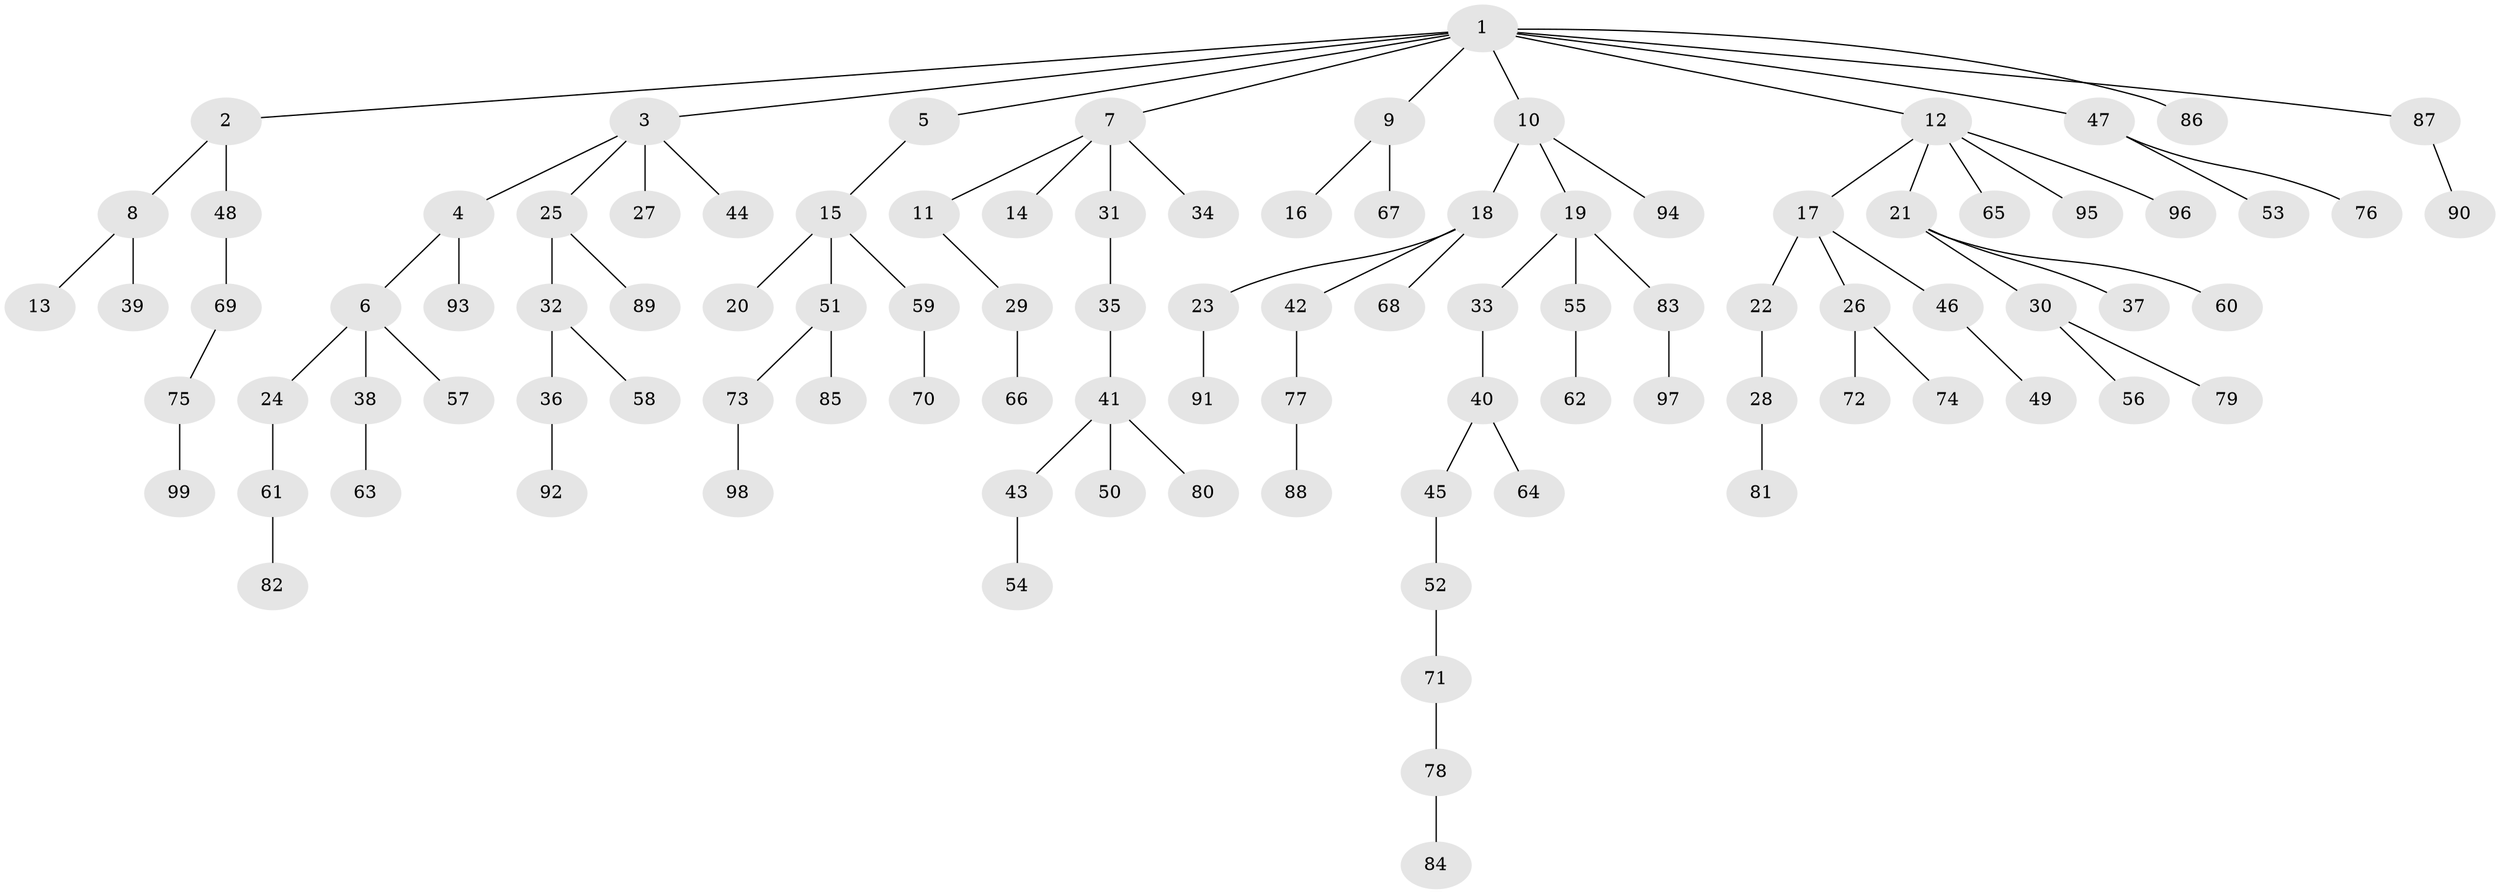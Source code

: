 // coarse degree distribution, {2: 0.30612244897959184, 1: 0.6326530612244898, 4: 0.02040816326530612, 6: 0.02040816326530612, 25: 0.02040816326530612}
// Generated by graph-tools (version 1.1) at 2025/56/03/04/25 21:56:09]
// undirected, 99 vertices, 98 edges
graph export_dot {
graph [start="1"]
  node [color=gray90,style=filled];
  1;
  2;
  3;
  4;
  5;
  6;
  7;
  8;
  9;
  10;
  11;
  12;
  13;
  14;
  15;
  16;
  17;
  18;
  19;
  20;
  21;
  22;
  23;
  24;
  25;
  26;
  27;
  28;
  29;
  30;
  31;
  32;
  33;
  34;
  35;
  36;
  37;
  38;
  39;
  40;
  41;
  42;
  43;
  44;
  45;
  46;
  47;
  48;
  49;
  50;
  51;
  52;
  53;
  54;
  55;
  56;
  57;
  58;
  59;
  60;
  61;
  62;
  63;
  64;
  65;
  66;
  67;
  68;
  69;
  70;
  71;
  72;
  73;
  74;
  75;
  76;
  77;
  78;
  79;
  80;
  81;
  82;
  83;
  84;
  85;
  86;
  87;
  88;
  89;
  90;
  91;
  92;
  93;
  94;
  95;
  96;
  97;
  98;
  99;
  1 -- 2;
  1 -- 3;
  1 -- 5;
  1 -- 7;
  1 -- 9;
  1 -- 10;
  1 -- 12;
  1 -- 47;
  1 -- 86;
  1 -- 87;
  2 -- 8;
  2 -- 48;
  3 -- 4;
  3 -- 25;
  3 -- 27;
  3 -- 44;
  4 -- 6;
  4 -- 93;
  5 -- 15;
  6 -- 24;
  6 -- 38;
  6 -- 57;
  7 -- 11;
  7 -- 14;
  7 -- 31;
  7 -- 34;
  8 -- 13;
  8 -- 39;
  9 -- 16;
  9 -- 67;
  10 -- 18;
  10 -- 19;
  10 -- 94;
  11 -- 29;
  12 -- 17;
  12 -- 21;
  12 -- 65;
  12 -- 95;
  12 -- 96;
  15 -- 20;
  15 -- 51;
  15 -- 59;
  17 -- 22;
  17 -- 26;
  17 -- 46;
  18 -- 23;
  18 -- 42;
  18 -- 68;
  19 -- 33;
  19 -- 55;
  19 -- 83;
  21 -- 30;
  21 -- 37;
  21 -- 60;
  22 -- 28;
  23 -- 91;
  24 -- 61;
  25 -- 32;
  25 -- 89;
  26 -- 72;
  26 -- 74;
  28 -- 81;
  29 -- 66;
  30 -- 56;
  30 -- 79;
  31 -- 35;
  32 -- 36;
  32 -- 58;
  33 -- 40;
  35 -- 41;
  36 -- 92;
  38 -- 63;
  40 -- 45;
  40 -- 64;
  41 -- 43;
  41 -- 50;
  41 -- 80;
  42 -- 77;
  43 -- 54;
  45 -- 52;
  46 -- 49;
  47 -- 53;
  47 -- 76;
  48 -- 69;
  51 -- 73;
  51 -- 85;
  52 -- 71;
  55 -- 62;
  59 -- 70;
  61 -- 82;
  69 -- 75;
  71 -- 78;
  73 -- 98;
  75 -- 99;
  77 -- 88;
  78 -- 84;
  83 -- 97;
  87 -- 90;
}
